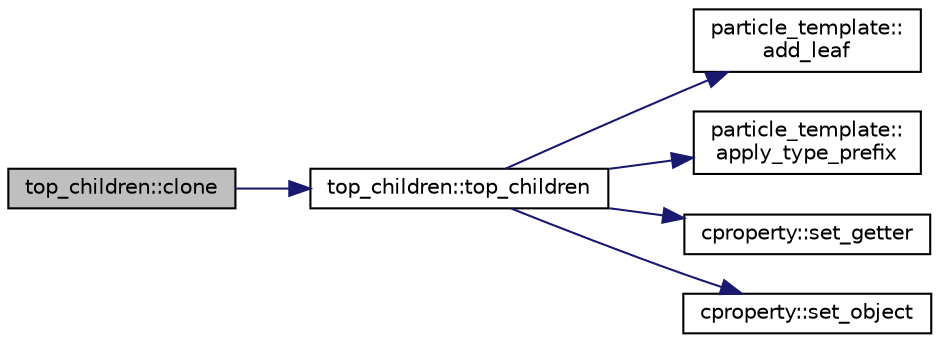 digraph "top_children::clone"
{
 // INTERACTIVE_SVG=YES
 // LATEX_PDF_SIZE
  edge [fontname="Helvetica",fontsize="10",labelfontname="Helvetica",labelfontsize="10"];
  node [fontname="Helvetica",fontsize="10",shape=record];
  rankdir="LR";
  Node1 [label="top_children::clone",height=0.2,width=0.4,color="black", fillcolor="grey75", style="filled", fontcolor="black",tooltip=" "];
  Node1 -> Node2 [color="midnightblue",fontsize="10",style="solid",fontname="Helvetica"];
  Node2 [label="top_children::top_children",height=0.2,width=0.4,color="black", fillcolor="white", style="filled",URL="$classtop__children.html#a0479039c51f146cc0886e1dec06c48d7",tooltip=" "];
  Node2 -> Node3 [color="midnightblue",fontsize="10",style="solid",fontname="Helvetica"];
  Node3 [label="particle_template::\ladd_leaf",height=0.2,width=0.4,color="black", fillcolor="white", style="filled",URL="$classparticle__template.html#a7fda73e06360bffd1bce45e7ba7370a5",tooltip=" "];
  Node2 -> Node4 [color="midnightblue",fontsize="10",style="solid",fontname="Helvetica"];
  Node4 [label="particle_template::\lapply_type_prefix",height=0.2,width=0.4,color="black", fillcolor="white", style="filled",URL="$classparticle__template.html#a83757e8eb32e382a8c0444ede5dda548",tooltip=" "];
  Node2 -> Node5 [color="midnightblue",fontsize="10",style="solid",fontname="Helvetica"];
  Node5 [label="cproperty::set_getter",height=0.2,width=0.4,color="black", fillcolor="white", style="filled",URL="$classcproperty.html#a31b26b5ffb20bbf8d8ee38e0755a9819",tooltip=" "];
  Node2 -> Node6 [color="midnightblue",fontsize="10",style="solid",fontname="Helvetica"];
  Node6 [label="cproperty::set_object",height=0.2,width=0.4,color="black", fillcolor="white", style="filled",URL="$classcproperty.html#a41a70e8e01c9b1a20b94d2dbf1a6b214",tooltip=" "];
}
